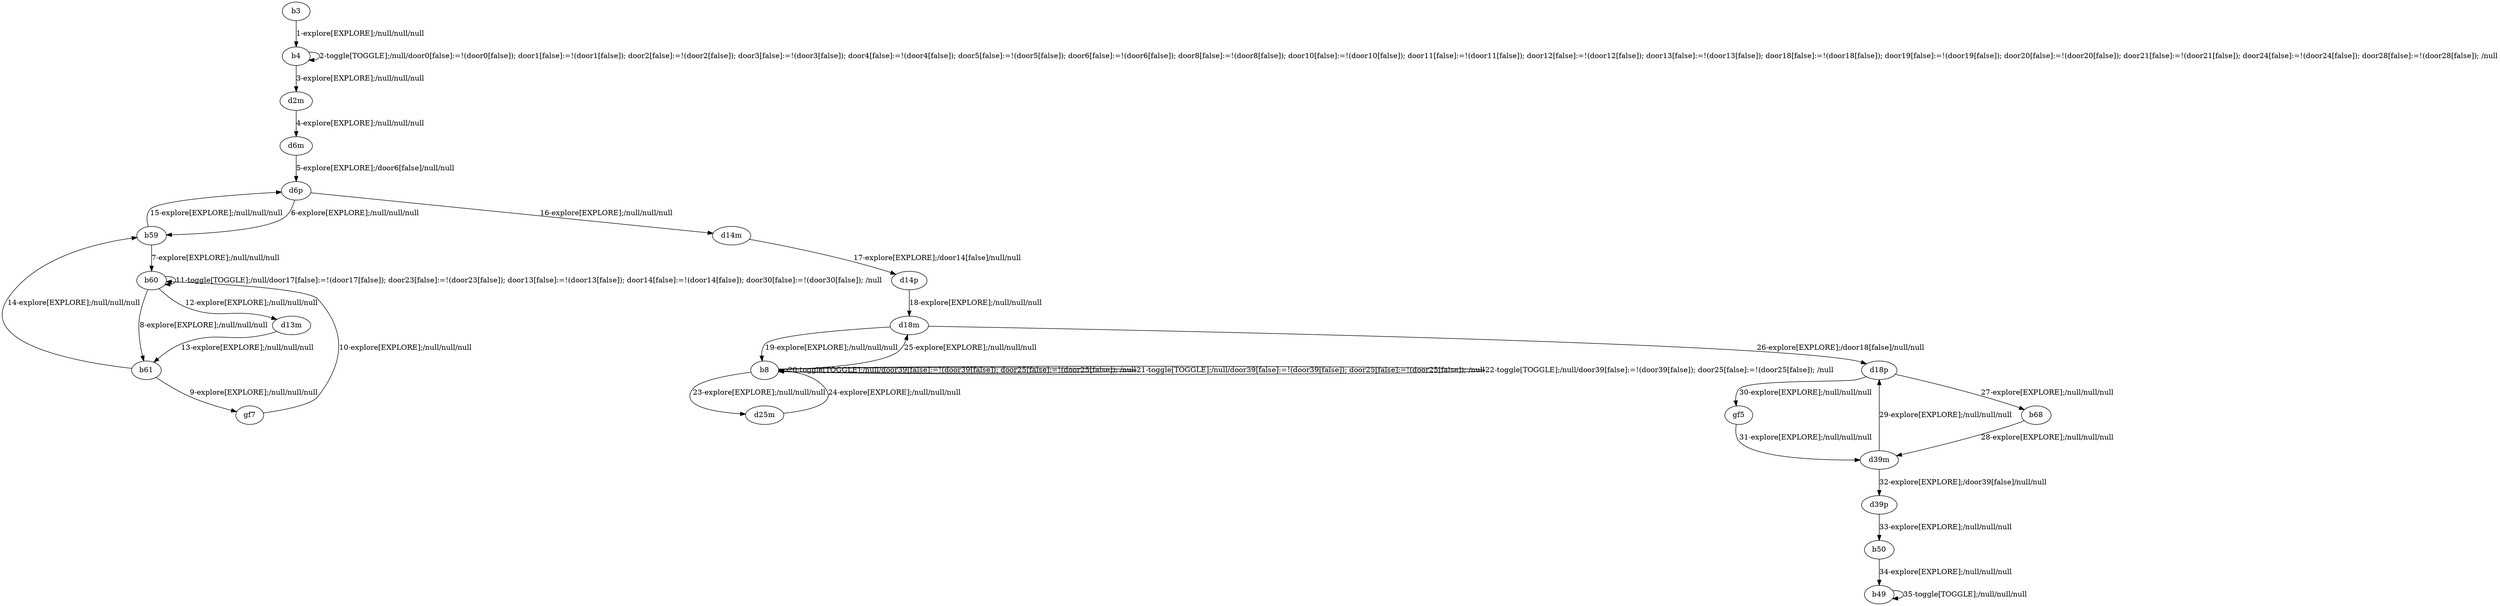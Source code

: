 # Total number of goals covered by this test: 2
# b50 --> b49
# b49 --> b49

digraph g {
"b3" -> "b4" [label = "1-explore[EXPLORE];/null/null/null"];
"b4" -> "b4" [label = "2-toggle[TOGGLE];/null/door0[false]:=!(door0[false]); door1[false]:=!(door1[false]); door2[false]:=!(door2[false]); door3[false]:=!(door3[false]); door4[false]:=!(door4[false]); door5[false]:=!(door5[false]); door6[false]:=!(door6[false]); door8[false]:=!(door8[false]); door10[false]:=!(door10[false]); door11[false]:=!(door11[false]); door12[false]:=!(door12[false]); door13[false]:=!(door13[false]); door18[false]:=!(door18[false]); door19[false]:=!(door19[false]); door20[false]:=!(door20[false]); door21[false]:=!(door21[false]); door24[false]:=!(door24[false]); door28[false]:=!(door28[false]); /null"];
"b4" -> "d2m" [label = "3-explore[EXPLORE];/null/null/null"];
"d2m" -> "d6m" [label = "4-explore[EXPLORE];/null/null/null"];
"d6m" -> "d6p" [label = "5-explore[EXPLORE];/door6[false]/null/null"];
"d6p" -> "b59" [label = "6-explore[EXPLORE];/null/null/null"];
"b59" -> "b60" [label = "7-explore[EXPLORE];/null/null/null"];
"b60" -> "b61" [label = "8-explore[EXPLORE];/null/null/null"];
"b61" -> "gf7" [label = "9-explore[EXPLORE];/null/null/null"];
"gf7" -> "b60" [label = "10-explore[EXPLORE];/null/null/null"];
"b60" -> "b60" [label = "11-toggle[TOGGLE];/null/door17[false]:=!(door17[false]); door23[false]:=!(door23[false]); door13[false]:=!(door13[false]); door14[false]:=!(door14[false]); door30[false]:=!(door30[false]); /null"];
"b60" -> "d13m" [label = "12-explore[EXPLORE];/null/null/null"];
"d13m" -> "b61" [label = "13-explore[EXPLORE];/null/null/null"];
"b61" -> "b59" [label = "14-explore[EXPLORE];/null/null/null"];
"b59" -> "d6p" [label = "15-explore[EXPLORE];/null/null/null"];
"d6p" -> "d14m" [label = "16-explore[EXPLORE];/null/null/null"];
"d14m" -> "d14p" [label = "17-explore[EXPLORE];/door14[false]/null/null"];
"d14p" -> "d18m" [label = "18-explore[EXPLORE];/null/null/null"];
"d18m" -> "b8" [label = "19-explore[EXPLORE];/null/null/null"];
"b8" -> "b8" [label = "20-toggle[TOGGLE];/null/door39[false]:=!(door39[false]); door25[false]:=!(door25[false]); /null"];
"b8" -> "b8" [label = "21-toggle[TOGGLE];/null/door39[false]:=!(door39[false]); door25[false]:=!(door25[false]); /null"];
"b8" -> "b8" [label = "22-toggle[TOGGLE];/null/door39[false]:=!(door39[false]); door25[false]:=!(door25[false]); /null"];
"b8" -> "d25m" [label = "23-explore[EXPLORE];/null/null/null"];
"d25m" -> "b8" [label = "24-explore[EXPLORE];/null/null/null"];
"b8" -> "d18m" [label = "25-explore[EXPLORE];/null/null/null"];
"d18m" -> "d18p" [label = "26-explore[EXPLORE];/door18[false]/null/null"];
"d18p" -> "b68" [label = "27-explore[EXPLORE];/null/null/null"];
"b68" -> "d39m" [label = "28-explore[EXPLORE];/null/null/null"];
"d39m" -> "d18p" [label = "29-explore[EXPLORE];/null/null/null"];
"d18p" -> "gf5" [label = "30-explore[EXPLORE];/null/null/null"];
"gf5" -> "d39m" [label = "31-explore[EXPLORE];/null/null/null"];
"d39m" -> "d39p" [label = "32-explore[EXPLORE];/door39[false]/null/null"];
"d39p" -> "b50" [label = "33-explore[EXPLORE];/null/null/null"];
"b50" -> "b49" [label = "34-explore[EXPLORE];/null/null/null"];
"b49" -> "b49" [label = "35-toggle[TOGGLE];/null/null/null"];
}